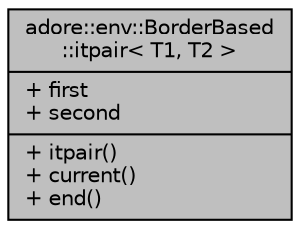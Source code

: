 digraph "adore::env::BorderBased::itpair&lt; T1, T2 &gt;"
{
 // LATEX_PDF_SIZE
  edge [fontname="Helvetica",fontsize="10",labelfontname="Helvetica",labelfontsize="10"];
  node [fontname="Helvetica",fontsize="10",shape=record];
  Node1 [label="{adore::env::BorderBased\l::itpair\< T1, T2 \>\n|+ first\l+ second\l|+ itpair()\l+ current()\l+ end()\l}",height=0.2,width=0.4,color="black", fillcolor="grey75", style="filled", fontcolor="black",tooltip="pair of iterators to iterate from first iterator till second iterator is reached"];
}
